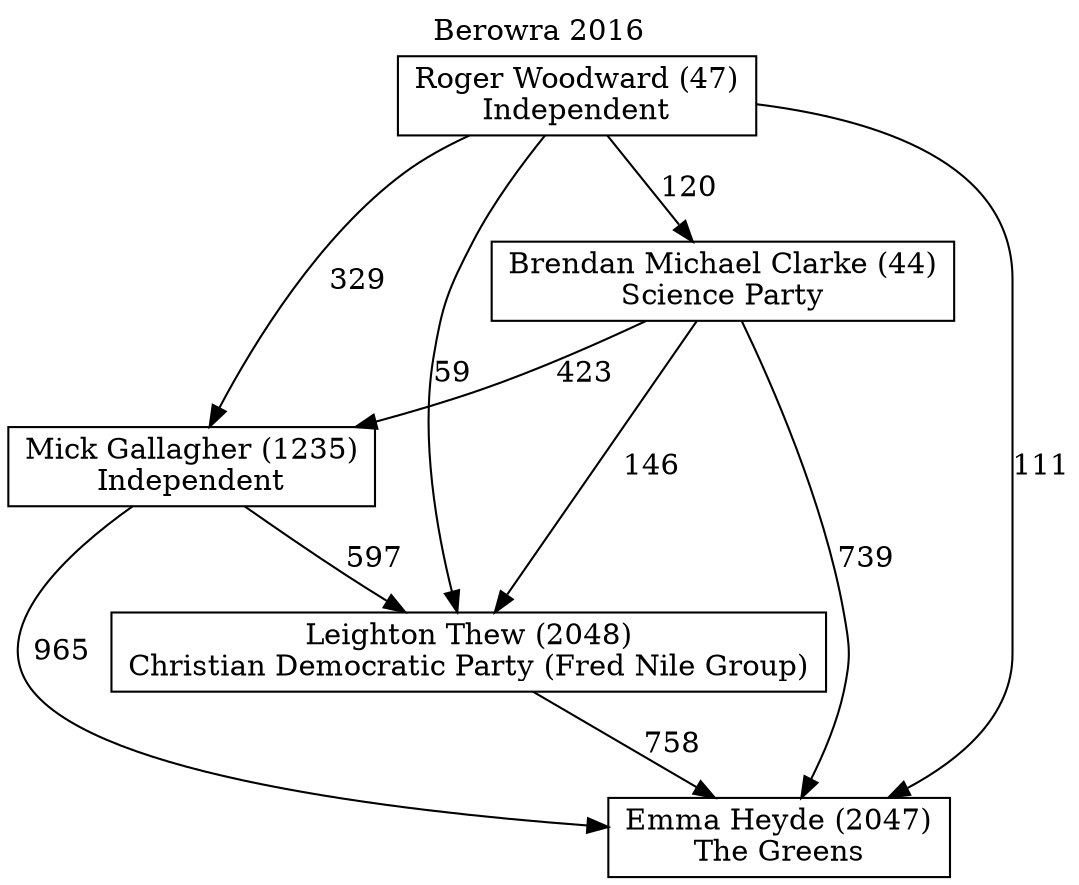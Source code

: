 // House preference flow
digraph "Emma Heyde (2047)_Berowra_2016" {
	graph [label="Berowra 2016" labelloc=t mclimit=10]
	node [shape=box]
	"Mick Gallagher (1235)" [label="Mick Gallagher (1235)
Independent"]
	"Brendan Michael Clarke (44)" [label="Brendan Michael Clarke (44)
Science Party"]
	"Emma Heyde (2047)" [label="Emma Heyde (2047)
The Greens"]
	"Roger Woodward (47)" [label="Roger Woodward (47)
Independent"]
	"Leighton Thew (2048)" [label="Leighton Thew (2048)
Christian Democratic Party (Fred Nile Group)"]
	"Mick Gallagher (1235)" -> "Leighton Thew (2048)" [label=597]
	"Roger Woodward (47)" -> "Leighton Thew (2048)" [label=59]
	"Mick Gallagher (1235)" -> "Emma Heyde (2047)" [label=965]
	"Brendan Michael Clarke (44)" -> "Mick Gallagher (1235)" [label=423]
	"Leighton Thew (2048)" -> "Emma Heyde (2047)" [label=758]
	"Roger Woodward (47)" -> "Emma Heyde (2047)" [label=111]
	"Brendan Michael Clarke (44)" -> "Leighton Thew (2048)" [label=146]
	"Roger Woodward (47)" -> "Mick Gallagher (1235)" [label=329]
	"Brendan Michael Clarke (44)" -> "Emma Heyde (2047)" [label=739]
	"Roger Woodward (47)" -> "Brendan Michael Clarke (44)" [label=120]
}
